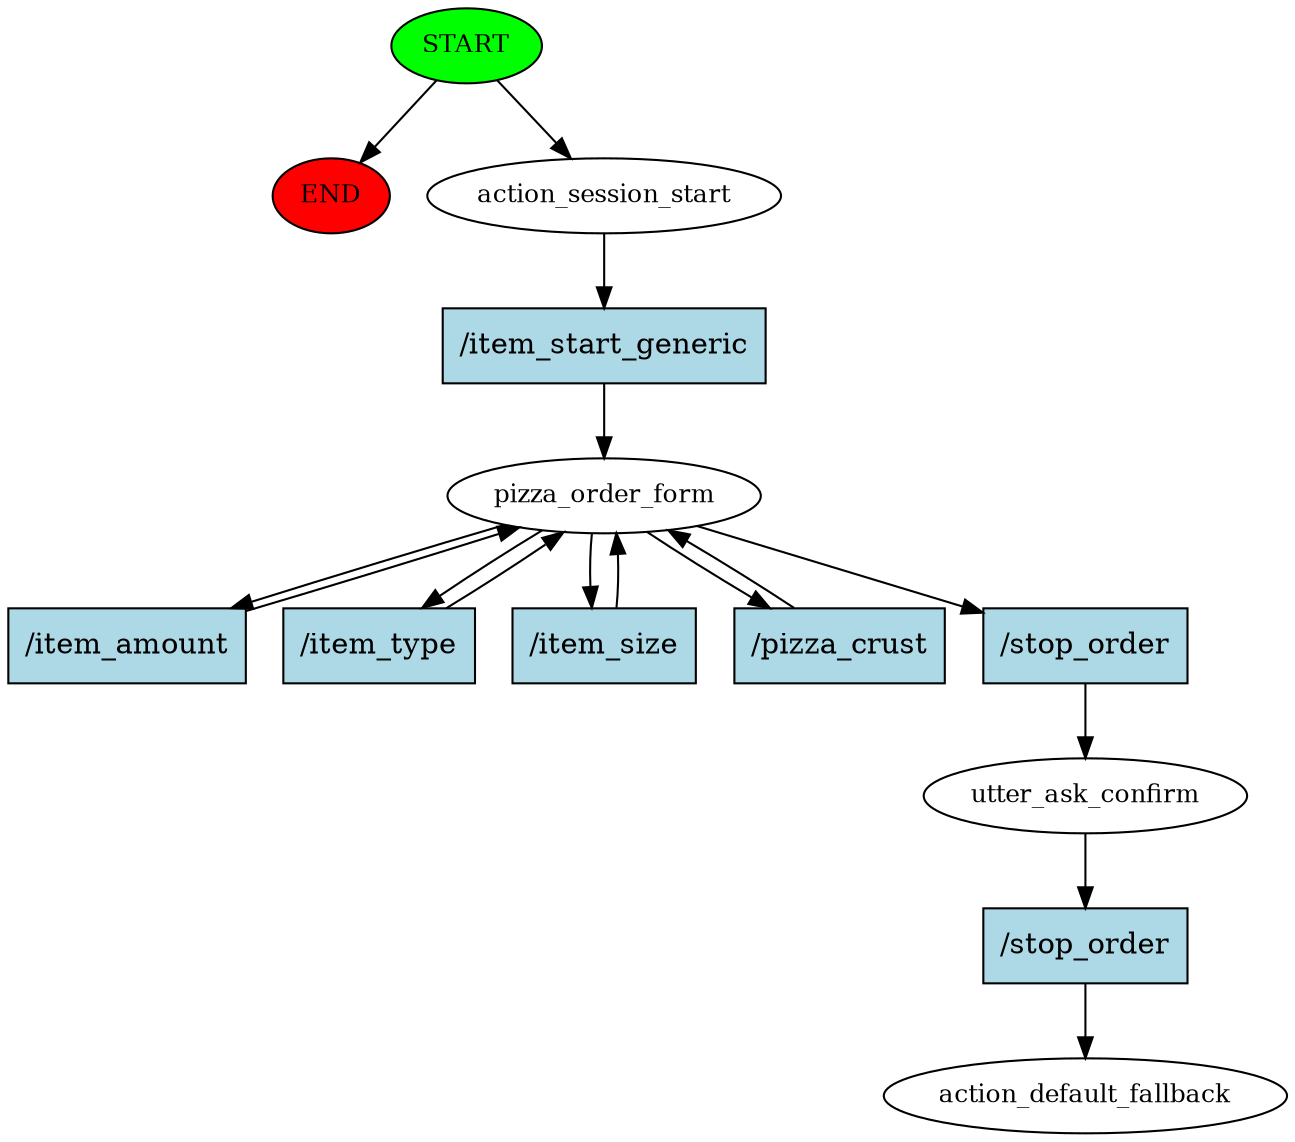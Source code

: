 digraph  {
0 [class="start active", fillcolor=green, fontsize=12, label=START, style=filled];
"-1" [class=end, fillcolor=red, fontsize=12, label=END, style=filled];
1 [class=active, fontsize=12, label=action_session_start];
2 [class=active, fontsize=12, label=pizza_order_form];
7 [class=active, fontsize=12, label=utter_ask_confirm];
8 [class="dashed active", fontsize=12, label=action_default_fallback];
9 [class="intent active", fillcolor=lightblue, label="/item_start_generic", shape=rect, style=filled];
10 [class="intent active", fillcolor=lightblue, label="/item_amount", shape=rect, style=filled];
11 [class="intent active", fillcolor=lightblue, label="/item_type", shape=rect, style=filled];
12 [class="intent active", fillcolor=lightblue, label="/item_size", shape=rect, style=filled];
13 [class="intent active", fillcolor=lightblue, label="/pizza_crust", shape=rect, style=filled];
14 [class="intent active", fillcolor=lightblue, label="/stop_order", shape=rect, style=filled];
15 [class="intent active", fillcolor=lightblue, label="/stop_order", shape=rect, style=filled];
0 -> "-1"  [class="", key=NONE, label=""];
0 -> 1  [class=active, key=NONE, label=""];
1 -> 9  [class=active, key=0];
2 -> 10  [class=active, key=0];
2 -> 11  [class=active, key=0];
2 -> 12  [class=active, key=0];
2 -> 13  [class=active, key=0];
2 -> 14  [class=active, key=0];
7 -> 15  [class=active, key=0];
9 -> 2  [class=active, key=0];
10 -> 2  [class=active, key=0];
11 -> 2  [class=active, key=0];
12 -> 2  [class=active, key=0];
13 -> 2  [class=active, key=0];
14 -> 7  [class=active, key=0];
15 -> 8  [class=active, key=0];
}
